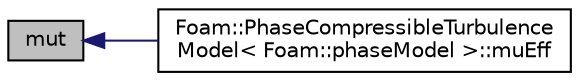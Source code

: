 digraph "mut"
{
  bgcolor="transparent";
  edge [fontname="Helvetica",fontsize="10",labelfontname="Helvetica",labelfontsize="10"];
  node [fontname="Helvetica",fontsize="10",shape=record];
  rankdir="LR";
  Node1 [label="mut",height=0.2,width=0.4,color="black", fillcolor="grey75", style="filled", fontcolor="black"];
  Node1 -> Node2 [dir="back",color="midnightblue",fontsize="10",style="solid",fontname="Helvetica"];
  Node2 [label="Foam::PhaseCompressibleTurbulence\lModel\< Foam::phaseModel \>::muEff",height=0.2,width=0.4,color="black",URL="$a01874.html#af48efbb7f47547ab0e2c14b9e198aba8",tooltip="Return the effective dynamic viscosity. "];
}
